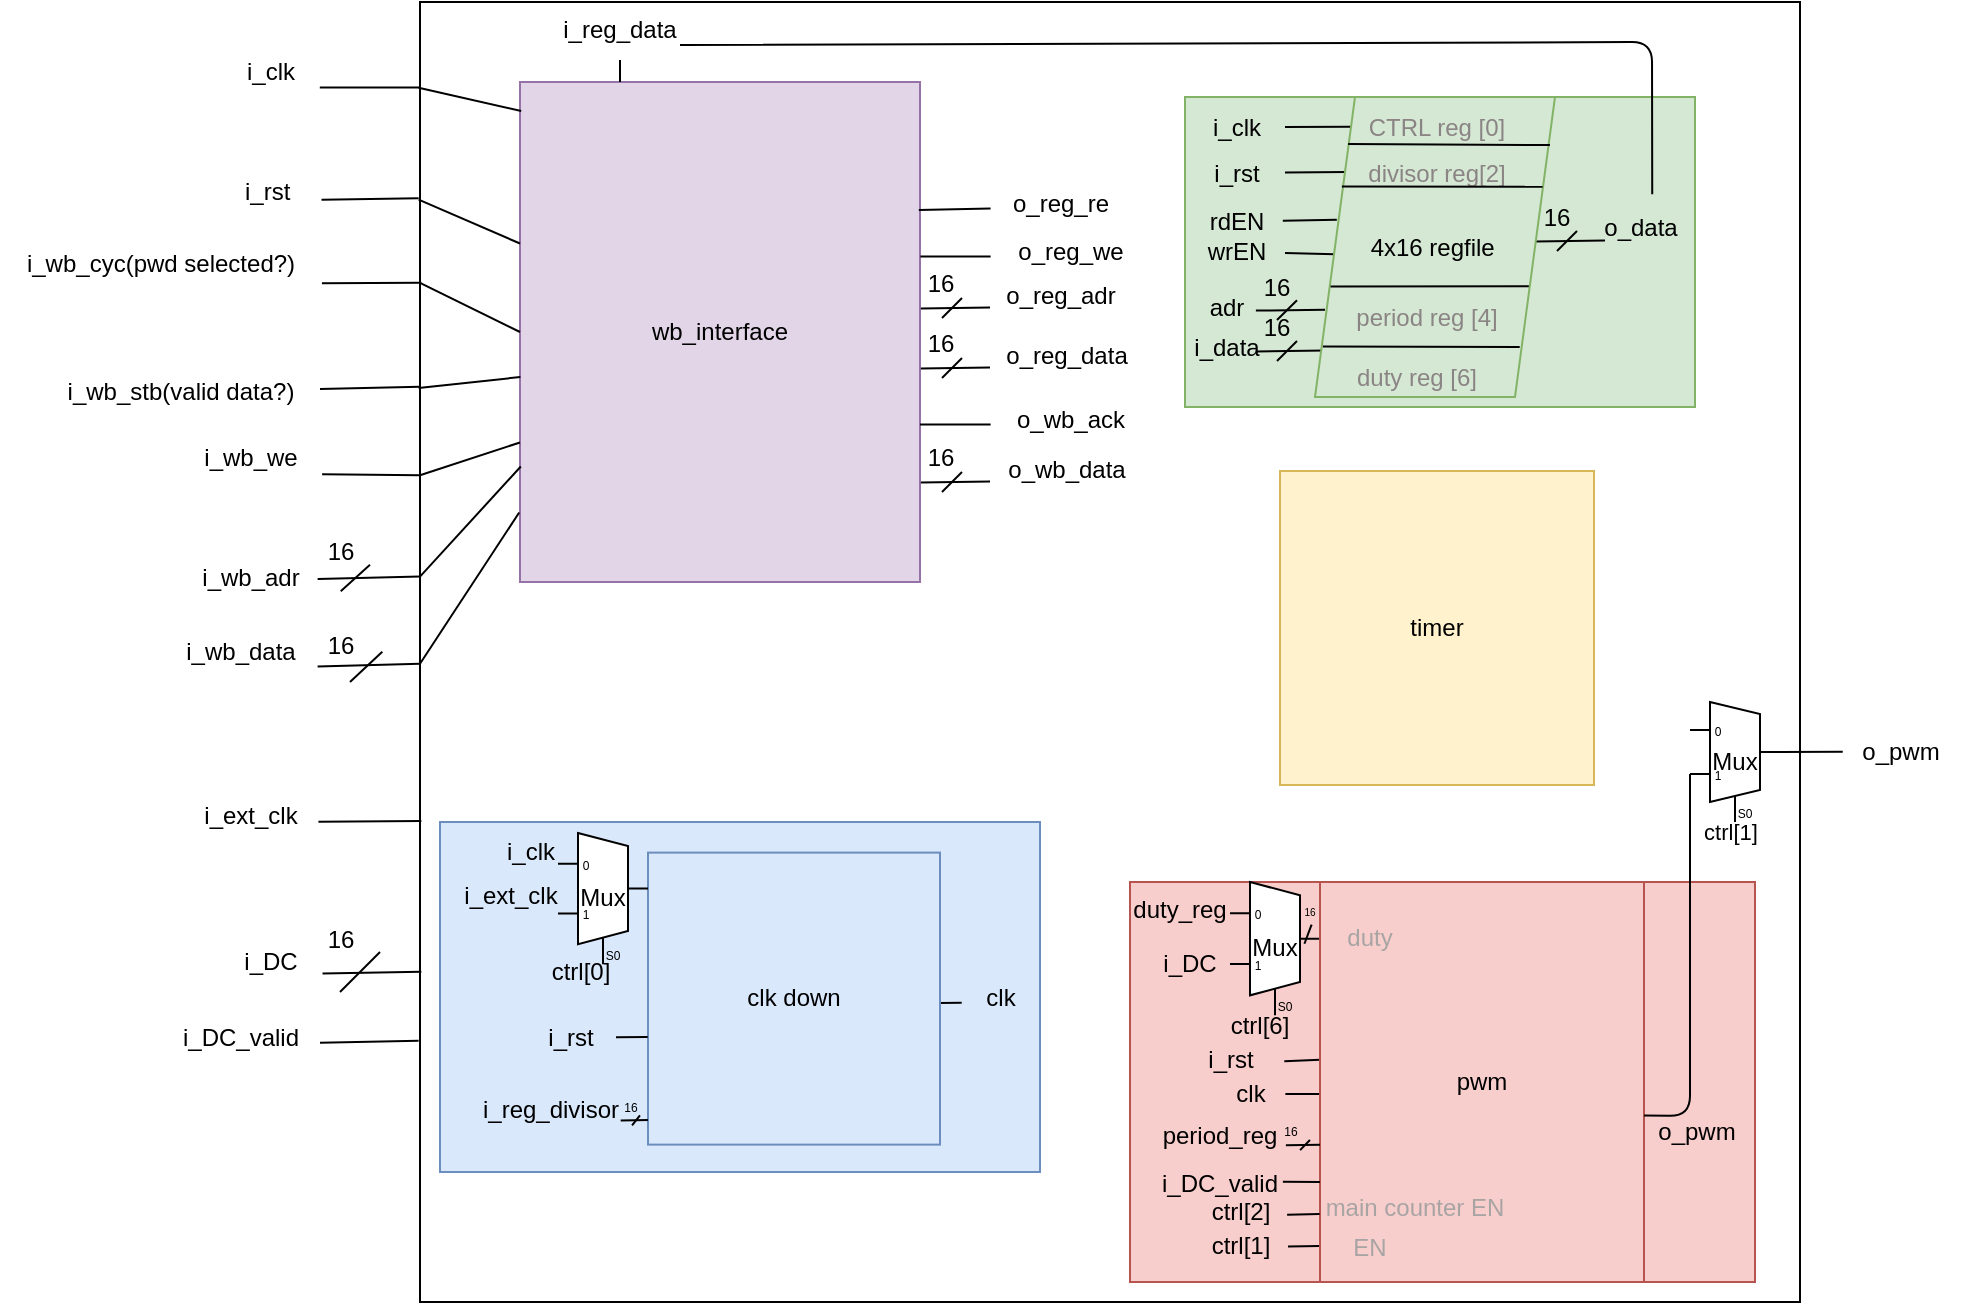 <mxfile>
    <diagram id="9kbksqGHN0hTs0AnhhPh" name="Page-1">
        <mxGraphModel dx="1785" dy="751" grid="1" gridSize="10" guides="1" tooltips="1" connect="1" arrows="1" fold="1" page="1" pageScale="1" pageWidth="850" pageHeight="1100" math="0" shadow="0">
            <root>
                <mxCell id="0"/>
                <mxCell id="1" parent="0"/>
                <mxCell id="2" value="" style="whiteSpace=wrap;html=1;" parent="1" vertex="1">
                    <mxGeometry x="60" y="20" width="690" height="650" as="geometry"/>
                </mxCell>
                <mxCell id="3" value="" style="endArrow=none;html=1;entryX=0.001;entryY=0.63;entryDx=0;entryDy=0;entryPerimeter=0;exitX=0.989;exitY=0.614;exitDx=0;exitDy=0;exitPerimeter=0;" parent="1" source="4" target="2" edge="1">
                    <mxGeometry width="50" height="50" relative="1" as="geometry">
                        <mxPoint y="432" as="sourcePoint"/>
                        <mxPoint x="60" y="420.1" as="targetPoint"/>
                        <Array as="points"/>
                    </mxGeometry>
                </mxCell>
                <mxCell id="4" value="i_ext_clk" style="text;html=1;align=center;verticalAlign=middle;resizable=0;points=[];autosize=1;strokeColor=none;fillColor=none;" parent="1" vertex="1">
                    <mxGeometry x="-60" y="411.5" width="70" height="30" as="geometry"/>
                </mxCell>
                <mxCell id="5" value="" style="endArrow=none;html=1;entryX=-0.001;entryY=0.151;entryDx=0;entryDy=0;entryPerimeter=0;exitX=1.015;exitY=0.63;exitDx=0;exitDy=0;exitPerimeter=0;" parent="1" source="6" target="2" edge="1">
                    <mxGeometry width="50" height="50" relative="1" as="geometry">
                        <mxPoint y="121" as="sourcePoint"/>
                        <mxPoint x="71.44" y="121.04" as="targetPoint"/>
                    </mxGeometry>
                </mxCell>
                <mxCell id="6" value="i_rst&amp;nbsp;" style="text;html=1;align=center;verticalAlign=middle;resizable=0;points=[];autosize=1;strokeColor=none;fillColor=none;" parent="1" vertex="1">
                    <mxGeometry x="-40" y="100" width="50" height="30" as="geometry"/>
                </mxCell>
                <mxCell id="7" value="" style="endArrow=none;html=1;entryX=0.001;entryY=0.216;entryDx=0;entryDy=0;entryPerimeter=0;exitX=1.006;exitY=0.821;exitDx=0;exitDy=0;exitPerimeter=0;" parent="1" source="8" target="2" edge="1">
                    <mxGeometry width="50" height="50" relative="1" as="geometry">
                        <mxPoint x="21" y="160" as="sourcePoint"/>
                        <mxPoint x="70" y="158" as="targetPoint"/>
                    </mxGeometry>
                </mxCell>
                <mxCell id="8" value="i_wb_cyc(pwd selected?)" style="text;html=1;align=center;verticalAlign=middle;resizable=0;points=[];autosize=1;strokeColor=none;fillColor=none;" parent="1" vertex="1">
                    <mxGeometry x="-150" y="136" width="160" height="30" as="geometry"/>
                </mxCell>
                <mxCell id="9" value="" style="endArrow=none;html=1;entryX=0;entryY=0.296;entryDx=0;entryDy=0;entryPerimeter=0;" parent="1" source="10" target="2" edge="1">
                    <mxGeometry width="50" height="50" relative="1" as="geometry">
                        <mxPoint y="198" as="sourcePoint"/>
                        <mxPoint x="70.48" y="197.36" as="targetPoint"/>
                    </mxGeometry>
                </mxCell>
                <mxCell id="10" value="i_wb_stb(valid data?)" style="text;html=1;align=center;verticalAlign=middle;resizable=0;points=[];autosize=1;strokeColor=none;fillColor=none;" parent="1" vertex="1">
                    <mxGeometry x="-130" y="200" width="140" height="30" as="geometry"/>
                </mxCell>
                <mxCell id="11" value="" style="endArrow=none;html=1;entryX=0;entryY=0.364;entryDx=0;entryDy=0;entryPerimeter=0;exitX=1.015;exitY=0.772;exitDx=0;exitDy=0;exitPerimeter=0;" parent="1" source="12" target="2" edge="1">
                    <mxGeometry width="50" height="50" relative="1" as="geometry">
                        <mxPoint y="238" as="sourcePoint"/>
                        <mxPoint x="70" y="237.68" as="targetPoint"/>
                    </mxGeometry>
                </mxCell>
                <mxCell id="12" value="i_wb_we" style="text;html=1;align=center;verticalAlign=middle;resizable=0;points=[];autosize=1;strokeColor=none;fillColor=none;" parent="1" vertex="1">
                    <mxGeometry x="-60" y="233" width="70" height="30" as="geometry"/>
                </mxCell>
                <mxCell id="13" value="" style="endArrow=none;html=1;entryX=0;entryY=0.442;entryDx=0;entryDy=0;entryPerimeter=0;exitX=0.983;exitY=0.517;exitDx=0;exitDy=0;exitPerimeter=0;" parent="1" source="14" target="2" edge="1">
                    <mxGeometry width="50" height="50" relative="1" as="geometry">
                        <mxPoint y="278" as="sourcePoint"/>
                        <mxPoint x="107" y="280" as="targetPoint"/>
                    </mxGeometry>
                </mxCell>
                <mxCell id="14" value="i_wb_adr" style="text;html=1;align=center;verticalAlign=middle;resizable=0;points=[];autosize=1;strokeColor=none;fillColor=none;" parent="1" vertex="1">
                    <mxGeometry x="-60" y="293" width="70" height="30" as="geometry"/>
                </mxCell>
                <mxCell id="15" value="" style="endArrow=none;html=1;entryX=0.991;entryY=0.894;entryDx=0;entryDy=0;entryPerimeter=0;" parent="1" edge="1">
                    <mxGeometry width="50" height="50" relative="1" as="geometry">
                        <mxPoint x="20.36" y="314.59" as="sourcePoint"/>
                        <mxPoint x="35.0" y="301.41" as="targetPoint"/>
                    </mxGeometry>
                </mxCell>
                <mxCell id="16" value="16" style="text;html=1;align=center;verticalAlign=middle;resizable=0;points=[];autosize=1;strokeColor=none;fillColor=none;" parent="1" vertex="1">
                    <mxGeometry y="280" width="40" height="30" as="geometry"/>
                </mxCell>
                <mxCell id="17" value="" style="endArrow=none;html=1;entryX=0;entryY=0.509;entryDx=0;entryDy=0;entryPerimeter=0;exitX=0.985;exitY=0.742;exitDx=0;exitDy=0;exitPerimeter=0;" parent="1" source="20" target="2" edge="1">
                    <mxGeometry width="50" height="50" relative="1" as="geometry">
                        <mxPoint y="315" as="sourcePoint"/>
                        <mxPoint x="70" y="315" as="targetPoint"/>
                    </mxGeometry>
                </mxCell>
                <mxCell id="18" value="" style="endArrow=none;html=1;entryX=1.029;entryY=0.611;entryDx=0;entryDy=0;entryPerimeter=0;" parent="1" target="19" edge="1">
                    <mxGeometry width="50" height="50" relative="1" as="geometry">
                        <mxPoint x="25" y="360" as="sourcePoint"/>
                        <mxPoint x="45" y="340" as="targetPoint"/>
                    </mxGeometry>
                </mxCell>
                <mxCell id="19" value="16" style="text;html=1;align=center;verticalAlign=middle;resizable=0;points=[];autosize=1;strokeColor=none;fillColor=none;" parent="1" vertex="1">
                    <mxGeometry y="326.5" width="40" height="30" as="geometry"/>
                </mxCell>
                <mxCell id="20" value="i_wb_data" style="text;html=1;align=center;verticalAlign=middle;resizable=0;points=[];autosize=1;strokeColor=none;fillColor=none;" parent="1" vertex="1">
                    <mxGeometry x="-70" y="330" width="80" height="30" as="geometry"/>
                </mxCell>
                <mxCell id="27" value="" style="endArrow=none;html=1;entryX=1;entryY=0.5;entryDx=0;entryDy=-5;entryPerimeter=0;exitX=0.023;exitY=0.495;exitDx=0;exitDy=0;exitPerimeter=0;" parent="1" source="28" target="68" edge="1">
                    <mxGeometry width="50" height="50" relative="1" as="geometry">
                        <mxPoint x="750" y="350" as="sourcePoint"/>
                        <mxPoint x="560" y="340" as="targetPoint"/>
                    </mxGeometry>
                </mxCell>
                <mxCell id="28" value="o_pwm" style="text;html=1;align=center;verticalAlign=middle;resizable=0;points=[];autosize=1;strokeColor=none;fillColor=none;" parent="1" vertex="1">
                    <mxGeometry x="770" y="380" width="60" height="30" as="geometry"/>
                </mxCell>
                <mxCell id="29" value="" style="endArrow=none;html=1;entryX=0.001;entryY=0.035;entryDx=0;entryDy=0;entryPerimeter=0;exitX=0.998;exitY=0.759;exitDx=0;exitDy=0;exitPerimeter=0;" parent="1" source="31" edge="1">
                    <mxGeometry width="50" height="50" relative="1" as="geometry">
                        <mxPoint x="-0.65" y="80" as="sourcePoint"/>
                        <mxPoint x="60.0" y="62.75" as="targetPoint"/>
                    </mxGeometry>
                </mxCell>
                <mxCell id="31" value="i_clk" style="text;html=1;align=center;verticalAlign=middle;resizable=0;points=[];autosize=1;strokeColor=none;fillColor=none;" parent="1" vertex="1">
                    <mxGeometry x="-40" y="40" width="50" height="30" as="geometry"/>
                </mxCell>
                <mxCell id="35" value="" style="endArrow=none;html=1;entryX=0.001;entryY=0.746;entryDx=0;entryDy=0;entryPerimeter=0;exitX=1.025;exitY=0.69;exitDx=0;exitDy=0;exitPerimeter=0;" parent="1" source="38" target="2" edge="1">
                    <mxGeometry width="50" height="50" relative="1" as="geometry">
                        <mxPoint y="442.72" as="sourcePoint"/>
                        <mxPoint x="70" y="442.72" as="targetPoint"/>
                    </mxGeometry>
                </mxCell>
                <mxCell id="36" value="" style="endArrow=none;html=1;" parent="1" edge="1">
                    <mxGeometry width="50" height="50" relative="1" as="geometry">
                        <mxPoint x="20" y="515" as="sourcePoint"/>
                        <mxPoint x="40" y="495" as="targetPoint"/>
                    </mxGeometry>
                </mxCell>
                <mxCell id="37" value="16" style="text;html=1;align=center;verticalAlign=middle;resizable=0;points=[];autosize=1;strokeColor=none;fillColor=none;" parent="1" vertex="1">
                    <mxGeometry y="474" width="40" height="30" as="geometry"/>
                </mxCell>
                <mxCell id="38" value="i_DC" style="text;html=1;align=center;verticalAlign=middle;resizable=0;points=[];autosize=1;strokeColor=none;fillColor=none;" parent="1" vertex="1">
                    <mxGeometry x="-40" y="485" width="50" height="30" as="geometry"/>
                </mxCell>
                <mxCell id="39" value="" style="endArrow=none;html=1;entryX=-0.001;entryY=0.799;entryDx=0;entryDy=0;entryPerimeter=0;exitX=1;exitY=0.58;exitDx=0;exitDy=0;exitPerimeter=0;" parent="1" source="40" target="2" edge="1">
                    <mxGeometry width="50" height="50" relative="1" as="geometry">
                        <mxPoint y="473" as="sourcePoint"/>
                        <mxPoint x="110" y="473" as="targetPoint"/>
                    </mxGeometry>
                </mxCell>
                <mxCell id="40" value="i_DC_valid" style="text;html=1;align=center;verticalAlign=middle;resizable=0;points=[];autosize=1;strokeColor=none;fillColor=none;" parent="1" vertex="1">
                    <mxGeometry x="-70" y="523" width="80" height="30" as="geometry"/>
                </mxCell>
                <mxCell id="76" value="timer" style="whiteSpace=wrap;html=1;aspect=fixed;fillColor=#fff2cc;strokeColor=#d6b656;" parent="1" vertex="1">
                    <mxGeometry x="490" y="254.5" width="157" height="157" as="geometry"/>
                </mxCell>
                <mxCell id="85" value="wb_interface" style="whiteSpace=wrap;html=1;fillColor=#e1d5e7;strokeColor=#9673a6;" parent="1" vertex="1">
                    <mxGeometry x="110" y="60" width="200" height="250" as="geometry"/>
                </mxCell>
                <mxCell id="86" value="" style="endArrow=none;html=1;entryX=-0.001;entryY=0.066;entryDx=0;entryDy=0;entryPerimeter=0;exitX=0.003;exitY=0.058;exitDx=0;exitDy=0;exitPerimeter=0;" parent="1" source="85" target="2" edge="1">
                    <mxGeometry width="50" height="50" relative="1" as="geometry">
                        <mxPoint x="120" y="170" as="sourcePoint"/>
                        <mxPoint x="170" y="120" as="targetPoint"/>
                    </mxGeometry>
                </mxCell>
                <mxCell id="90" value="" style="endArrow=none;html=1;entryX=-0.001;entryY=0.152;entryDx=0;entryDy=0;entryPerimeter=0;exitX=0;exitY=0.323;exitDx=0;exitDy=0;exitPerimeter=0;" parent="1" source="85" target="2" edge="1">
                    <mxGeometry width="50" height="50" relative="1" as="geometry">
                        <mxPoint x="130" y="200" as="sourcePoint"/>
                        <mxPoint x="180" y="150" as="targetPoint"/>
                    </mxGeometry>
                </mxCell>
                <mxCell id="91" value="" style="endArrow=none;html=1;exitX=0.004;exitY=0.577;exitDx=0;exitDy=0;exitPerimeter=0;entryX=0.997;entryY=0.256;entryDx=0;entryDy=0;entryPerimeter=0;" parent="1" source="92" target="85" edge="1">
                    <mxGeometry width="50" height="50" relative="1" as="geometry">
                        <mxPoint x="181" y="160" as="sourcePoint"/>
                        <mxPoint x="347" y="107" as="targetPoint"/>
                    </mxGeometry>
                </mxCell>
                <mxCell id="92" value="o_reg_re" style="text;html=1;align=center;verticalAlign=middle;resizable=0;points=[];autosize=1;strokeColor=none;fillColor=none;" parent="1" vertex="1">
                    <mxGeometry x="345" y="106" width="70" height="30" as="geometry"/>
                </mxCell>
                <mxCell id="99" value="" style="endArrow=none;html=1;exitX=0;exitY=0.216;exitDx=0;exitDy=0;exitPerimeter=0;entryX=0;entryY=0.5;entryDx=0;entryDy=0;" parent="1" source="2" target="85" edge="1">
                    <mxGeometry width="50" height="50" relative="1" as="geometry">
                        <mxPoint x="90" y="170" as="sourcePoint"/>
                        <mxPoint x="140" y="120" as="targetPoint"/>
                    </mxGeometry>
                </mxCell>
                <mxCell id="100" value="" style="endArrow=none;html=1;exitX=-0.001;exitY=0.297;exitDx=0;exitDy=0;exitPerimeter=0;entryX=0.001;entryY=0.59;entryDx=0;entryDy=0;entryPerimeter=0;" parent="1" source="2" target="85" edge="1">
                    <mxGeometry width="50" height="50" relative="1" as="geometry">
                        <mxPoint x="90" y="170" as="sourcePoint"/>
                        <mxPoint x="140" y="120" as="targetPoint"/>
                    </mxGeometry>
                </mxCell>
                <mxCell id="101" value="" style="endArrow=none;html=1;exitX=0;exitY=0.364;exitDx=0;exitDy=0;exitPerimeter=0;entryX=0;entryY=0.721;entryDx=0;entryDy=0;entryPerimeter=0;" parent="1" source="2" target="85" edge="1">
                    <mxGeometry width="50" height="50" relative="1" as="geometry">
                        <mxPoint x="120" y="260" as="sourcePoint"/>
                        <mxPoint x="170" y="210" as="targetPoint"/>
                    </mxGeometry>
                </mxCell>
                <mxCell id="102" value="" style="endArrow=none;html=1;exitX=0.004;exitY=0.577;exitDx=0;exitDy=0;exitPerimeter=0;entryX=1.001;entryY=0.349;entryDx=0;entryDy=0;entryPerimeter=0;" parent="1" source="103" target="85" edge="1">
                    <mxGeometry width="50" height="50" relative="1" as="geometry">
                        <mxPoint x="180" y="180" as="sourcePoint"/>
                        <mxPoint x="346" y="128" as="targetPoint"/>
                    </mxGeometry>
                </mxCell>
                <mxCell id="106" value="" style="endArrow=none;html=1;exitX=0;exitY=0.442;exitDx=0;exitDy=0;exitPerimeter=0;entryX=0.002;entryY=0.769;entryDx=0;entryDy=0;entryPerimeter=0;" parent="1" source="2" target="85" edge="1">
                    <mxGeometry width="50" height="50" relative="1" as="geometry">
                        <mxPoint x="140" y="250" as="sourcePoint"/>
                        <mxPoint x="190" y="200" as="targetPoint"/>
                    </mxGeometry>
                </mxCell>
                <mxCell id="108" value="o_reg_adr" style="text;html=1;align=center;verticalAlign=middle;resizable=0;points=[];autosize=1;strokeColor=none;fillColor=none;" parent="1" vertex="1">
                    <mxGeometry x="340" y="152" width="80" height="30" as="geometry"/>
                </mxCell>
                <mxCell id="118" value="" style="endArrow=none;html=1;exitX=0;exitY=0.509;exitDx=0;exitDy=0;exitPerimeter=0;entryX=-0.002;entryY=0.861;entryDx=0;entryDy=0;entryPerimeter=0;" parent="1" source="2" target="85" edge="1">
                    <mxGeometry width="50" height="50" relative="1" as="geometry">
                        <mxPoint x="180" y="340" as="sourcePoint"/>
                        <mxPoint x="230" y="290" as="targetPoint"/>
                    </mxGeometry>
                </mxCell>
                <mxCell id="120" value="" style="group" parent="1" vertex="1" connectable="0">
                    <mxGeometry x="300" y="146" width="45" height="32" as="geometry"/>
                </mxCell>
                <mxCell id="107" value="" style="endArrow=none;html=1;exitX=0.004;exitY=0.577;exitDx=0;exitDy=0;exitPerimeter=0;entryX=1.003;entryY=0.475;entryDx=0;entryDy=0;entryPerimeter=0;" parent="120" edge="1">
                    <mxGeometry width="50" height="50" relative="1" as="geometry">
                        <mxPoint x="45.0" y="26.78" as="sourcePoint"/>
                        <mxPoint x="10.44" y="27.22" as="targetPoint"/>
                    </mxGeometry>
                </mxCell>
                <mxCell id="112" value="16" style="text;html=1;align=center;verticalAlign=middle;resizable=0;points=[];autosize=1;strokeColor=none;fillColor=none;imageWidth=20;imageHeight=20;" parent="120" vertex="1">
                    <mxGeometry width="40" height="30" as="geometry"/>
                </mxCell>
                <mxCell id="119" value="" style="endArrow=none;html=1;" parent="120" edge="1">
                    <mxGeometry width="50" height="50" relative="1" as="geometry">
                        <mxPoint x="21" y="32" as="sourcePoint"/>
                        <mxPoint x="31" y="22" as="targetPoint"/>
                    </mxGeometry>
                </mxCell>
                <mxCell id="121" value="o_wb_data" style="text;html=1;align=center;verticalAlign=middle;resizable=0;points=[];autosize=1;strokeColor=none;fillColor=none;" parent="1" vertex="1">
                    <mxGeometry x="342.5" y="239" width="80" height="30" as="geometry"/>
                </mxCell>
                <mxCell id="122" value="" style="group" parent="1" vertex="1" connectable="0">
                    <mxGeometry x="300" y="233" width="45.0" height="32" as="geometry"/>
                </mxCell>
                <mxCell id="123" value="" style="endArrow=none;html=1;exitX=0.004;exitY=0.577;exitDx=0;exitDy=0;exitPerimeter=0;entryX=1.003;entryY=0.475;entryDx=0;entryDy=0;entryPerimeter=0;" parent="122" edge="1">
                    <mxGeometry width="50" height="50" relative="1" as="geometry">
                        <mxPoint x="45.0" y="26.78" as="sourcePoint"/>
                        <mxPoint x="10.44" y="27.22" as="targetPoint"/>
                    </mxGeometry>
                </mxCell>
                <mxCell id="124" value="16" style="text;html=1;align=center;verticalAlign=middle;resizable=0;points=[];autosize=1;strokeColor=none;fillColor=none;imageWidth=20;imageHeight=20;" parent="122" vertex="1">
                    <mxGeometry width="40" height="30" as="geometry"/>
                </mxCell>
                <mxCell id="125" value="" style="endArrow=none;html=1;" parent="122" edge="1">
                    <mxGeometry width="50" height="50" relative="1" as="geometry">
                        <mxPoint x="21" y="32" as="sourcePoint"/>
                        <mxPoint x="31" y="22" as="targetPoint"/>
                    </mxGeometry>
                </mxCell>
                <mxCell id="140" value="" style="endArrow=none;html=1;exitX=0.004;exitY=0.577;exitDx=0;exitDy=0;exitPerimeter=0;entryX=1;entryY=0.685;entryDx=0;entryDy=0;entryPerimeter=0;" parent="1" source="141" target="85" edge="1">
                    <mxGeometry width="50" height="50" relative="1" as="geometry">
                        <mxPoint x="140" y="265" as="sourcePoint"/>
                        <mxPoint x="310" y="221" as="targetPoint"/>
                    </mxGeometry>
                </mxCell>
                <mxCell id="141" value="o_wb_ack" style="text;html=1;align=center;verticalAlign=middle;resizable=0;points=[];autosize=1;strokeColor=none;fillColor=none;" parent="1" vertex="1">
                    <mxGeometry x="345" y="214" width="80" height="30" as="geometry"/>
                </mxCell>
                <mxCell id="103" value="o_reg_we" style="text;html=1;align=center;verticalAlign=middle;resizable=0;points=[];autosize=1;strokeColor=none;fillColor=none;" parent="1" vertex="1">
                    <mxGeometry x="345" y="130" width="80" height="30" as="geometry"/>
                </mxCell>
                <mxCell id="181" value="" style="group" parent="1" vertex="1" connectable="0">
                    <mxGeometry x="442.5" y="67.5" width="257.5" height="155" as="geometry"/>
                </mxCell>
                <mxCell id="178" value="" style="group" parent="181" vertex="1" connectable="0">
                    <mxGeometry width="257.5" height="155" as="geometry"/>
                </mxCell>
                <mxCell id="162" value="" style="group;fillColor=#d5e8d4;strokeColor=#82b366;container=0;" parent="178" vertex="1" connectable="0">
                    <mxGeometry width="255" height="155" as="geometry"/>
                </mxCell>
                <mxCell id="94" value="i_clk" style="text;html=1;align=center;verticalAlign=middle;resizable=0;points=[];autosize=1;strokeColor=none;fillColor=none;" parent="178" vertex="1">
                    <mxGeometry width="50" height="30" as="geometry"/>
                </mxCell>
                <mxCell id="98" value="i_rst" style="text;html=1;align=center;verticalAlign=middle;resizable=0;points=[];autosize=1;strokeColor=none;fillColor=none;" parent="178" vertex="1">
                    <mxGeometry y="23" width="50" height="30" as="geometry"/>
                </mxCell>
                <mxCell id="155" value="wrEN" style="text;html=1;align=center;verticalAlign=middle;resizable=0;points=[];autosize=1;strokeColor=none;fillColor=none;" parent="178" vertex="1">
                    <mxGeometry y="62.5" width="50" height="30" as="geometry"/>
                </mxCell>
                <mxCell id="156" value="" style="group" parent="178" vertex="1" connectable="0">
                    <mxGeometry x="25" y="100" width="45.0" height="40" as="geometry"/>
                </mxCell>
                <mxCell id="157" value="" style="endArrow=none;html=1;exitX=0.004;exitY=0.577;exitDx=0;exitDy=0;exitPerimeter=0;entryX=1.003;entryY=0.475;entryDx=0;entryDy=0;entryPerimeter=0;" parent="156" edge="1">
                    <mxGeometry width="50" height="50" relative="1" as="geometry">
                        <mxPoint x="45.0" y="26.78" as="sourcePoint"/>
                        <mxPoint x="10.44" y="27.22" as="targetPoint"/>
                    </mxGeometry>
                </mxCell>
                <mxCell id="158" value="16" style="text;html=1;align=center;verticalAlign=middle;resizable=0;points=[];autosize=1;strokeColor=none;fillColor=none;imageWidth=20;imageHeight=20;" parent="156" vertex="1">
                    <mxGeometry width="40" height="30" as="geometry"/>
                </mxCell>
                <mxCell id="159" value="" style="endArrow=none;html=1;" parent="156" edge="1">
                    <mxGeometry width="50" height="50" relative="1" as="geometry">
                        <mxPoint x="21" y="32" as="sourcePoint"/>
                        <mxPoint x="31" y="22" as="targetPoint"/>
                    </mxGeometry>
                </mxCell>
                <mxCell id="161" value="i_data" style="text;html=1;align=center;verticalAlign=middle;resizable=0;points=[];autosize=1;strokeColor=none;fillColor=none;" parent="156" vertex="1">
                    <mxGeometry x="-35" y="10" width="60" height="30" as="geometry"/>
                </mxCell>
                <mxCell id="177" value="" style="group" parent="178" vertex="1" connectable="0">
                    <mxGeometry x="165" y="45" width="92.5" height="35" as="geometry"/>
                </mxCell>
                <mxCell id="168" value="" style="group" parent="177" vertex="1" connectable="0">
                    <mxGeometry width="45.0" height="32" as="geometry"/>
                </mxCell>
                <mxCell id="169" value="" style="endArrow=none;html=1;exitX=0.004;exitY=0.577;exitDx=0;exitDy=0;exitPerimeter=0;entryX=1.003;entryY=0.475;entryDx=0;entryDy=0;entryPerimeter=0;" parent="168" edge="1">
                    <mxGeometry width="50" height="50" relative="1" as="geometry">
                        <mxPoint x="45.0" y="26.78" as="sourcePoint"/>
                        <mxPoint x="10.44" y="27.22" as="targetPoint"/>
                    </mxGeometry>
                </mxCell>
                <mxCell id="170" value="16" style="text;html=1;align=center;verticalAlign=middle;resizable=0;points=[];autosize=1;strokeColor=none;fillColor=none;imageWidth=20;imageHeight=20;" parent="168" vertex="1">
                    <mxGeometry width="40" height="30" as="geometry"/>
                </mxCell>
                <mxCell id="171" value="" style="endArrow=none;html=1;" parent="168" edge="1">
                    <mxGeometry width="50" height="50" relative="1" as="geometry">
                        <mxPoint x="21" y="32" as="sourcePoint"/>
                        <mxPoint x="31" y="22" as="targetPoint"/>
                    </mxGeometry>
                </mxCell>
                <mxCell id="172" value="o_data" style="text;html=1;align=center;verticalAlign=middle;resizable=0;points=[];autosize=1;strokeColor=none;fillColor=none;" parent="177" vertex="1">
                    <mxGeometry x="32.5" y="5" width="60" height="30" as="geometry"/>
                </mxCell>
                <mxCell id="93" value="" style="endArrow=none;html=1;entryX=0.033;entryY=0.497;entryDx=0;entryDy=0;entryPerimeter=0;" parent="178" source="94" target="53" edge="1">
                    <mxGeometry width="50" height="50" relative="1" as="geometry">
                        <mxPoint x="33.02" y="15" as="sourcePoint"/>
                        <mxPoint x="60" y="15" as="targetPoint"/>
                    </mxGeometry>
                </mxCell>
                <mxCell id="97" value="" style="endArrow=none;html=1;entryX=0.015;entryY=0.482;entryDx=0;entryDy=0;entryPerimeter=0;" parent="178" source="98" target="54" edge="1">
                    <mxGeometry width="50" height="50" relative="1" as="geometry">
                        <mxPoint x="33.02" y="38.5" as="sourcePoint"/>
                        <mxPoint x="60" y="38.5" as="targetPoint"/>
                    </mxGeometry>
                </mxCell>
                <mxCell id="154" value="" style="endArrow=none;html=1;entryX=0.083;entryY=0.524;entryDx=0;entryDy=0;entryPerimeter=0;" parent="178" source="155" target="48" edge="1">
                    <mxGeometry width="50" height="50" relative="1" as="geometry">
                        <mxPoint x="55" y="70" as="sourcePoint"/>
                        <mxPoint x="72" y="77.39" as="targetPoint"/>
                    </mxGeometry>
                </mxCell>
                <mxCell id="182" value="" style="group" parent="178" vertex="1" connectable="0">
                    <mxGeometry width="185" height="155" as="geometry"/>
                </mxCell>
                <mxCell id="180" value="" style="group" parent="182" vertex="1" connectable="0">
                    <mxGeometry width="185" height="155" as="geometry"/>
                </mxCell>
                <mxCell id="134" value="" style="group" parent="180" vertex="1" connectable="0">
                    <mxGeometry x="65" width="120" height="155" as="geometry"/>
                </mxCell>
                <mxCell id="48" value="4x16 regfile&amp;nbsp;" style="shape=parallelogram;perimeter=parallelogramPerimeter;whiteSpace=wrap;html=1;fixedSize=1;fillColor=#d5e8d4;strokeColor=#82b366;" parent="134" vertex="1">
                    <mxGeometry width="120" height="150" as="geometry"/>
                </mxCell>
                <mxCell id="53" value="CTRL reg [0]" style="text;html=1;align=center;verticalAlign=middle;resizable=0;points=[];autosize=1;strokeColor=none;fillColor=none;fontStyle=0;fontColor=light-dark(#8b8484, #ededed);" parent="134" vertex="1">
                    <mxGeometry x="15" width="90" height="30" as="geometry"/>
                </mxCell>
                <mxCell id="54" value="divisor reg[2]" style="text;html=1;align=center;verticalAlign=middle;resizable=0;points=[];autosize=1;strokeColor=none;fillColor=none;fontStyle=0;fontColor=light-dark(#8b8484, #ededed);" parent="134" vertex="1">
                    <mxGeometry x="15" y="23" width="90" height="30" as="geometry"/>
                </mxCell>
                <mxCell id="55" value="period reg [4]" style="text;html=1;align=center;verticalAlign=middle;resizable=0;points=[];autosize=1;strokeColor=none;fillColor=none;fontStyle=0;fontColor=light-dark(#8b8484, #ededed);" parent="134" vertex="1">
                    <mxGeometry x="10" y="95" width="90" height="30" as="geometry"/>
                </mxCell>
                <mxCell id="56" value="duty reg [6]" style="text;html=1;align=center;verticalAlign=middle;resizable=0;points=[];autosize=1;strokeColor=none;fillColor=none;fontStyle=0;fontColor=light-dark(#8b8484, #ededed);" parent="134" vertex="1">
                    <mxGeometry x="10" y="125" width="80" height="30" as="geometry"/>
                </mxCell>
                <mxCell id="49" value="" style="endArrow=none;html=1;entryX=0.979;entryY=0.16;entryDx=0;entryDy=0;entryPerimeter=0;exitX=0.138;exitY=0.157;exitDx=0;exitDy=0;exitPerimeter=0;" parent="134" source="48" target="48" edge="1">
                    <mxGeometry width="50" height="50" relative="1" as="geometry">
                        <mxPoint x="80" y="-151.5" as="sourcePoint"/>
                        <mxPoint x="130" y="-201.5" as="targetPoint"/>
                    </mxGeometry>
                </mxCell>
                <mxCell id="50" value="" style="endArrow=none;html=1;entryX=0.948;entryY=0.299;entryDx=0;entryDy=0;entryPerimeter=0;exitX=0.112;exitY=0.298;exitDx=0;exitDy=0;exitPerimeter=0;" parent="134" source="48" target="48" edge="1">
                    <mxGeometry width="50" height="50" relative="1" as="geometry">
                        <mxPoint x="70" y="-161.5" as="sourcePoint"/>
                        <mxPoint x="160" y="-161.5" as="targetPoint"/>
                    </mxGeometry>
                </mxCell>
                <mxCell id="51" value="" style="endArrow=none;html=1;entryX=0.891;entryY=0.631;entryDx=0;entryDy=0;entryPerimeter=0;exitX=0.065;exitY=0.632;exitDx=0;exitDy=0;exitPerimeter=0;" parent="134" source="48" target="48" edge="1">
                    <mxGeometry width="50" height="50" relative="1" as="geometry">
                        <mxPoint x="60" y="-111.5" as="sourcePoint"/>
                        <mxPoint x="150" y="-111.5" as="targetPoint"/>
                    </mxGeometry>
                </mxCell>
                <mxCell id="52" value="" style="endArrow=none;html=1;entryX=0.853;entryY=0.833;entryDx=0;entryDy=0;entryPerimeter=0;exitX=0.033;exitY=0.832;exitDx=0;exitDy=0;exitPerimeter=0;" parent="134" source="48" target="48" edge="1">
                    <mxGeometry width="50" height="50" relative="1" as="geometry">
                        <mxPoint x="60" y="-81.5" as="sourcePoint"/>
                        <mxPoint x="150" y="-81.5" as="targetPoint"/>
                    </mxGeometry>
                </mxCell>
                <mxCell id="153" value="rdEN" style="text;html=1;align=center;verticalAlign=middle;resizable=0;points=[];autosize=1;strokeColor=none;fillColor=none;" parent="180" vertex="1">
                    <mxGeometry y="47.5" width="50" height="30" as="geometry"/>
                </mxCell>
                <mxCell id="104" value="" style="endArrow=none;html=1;entryX=0.091;entryY=0.409;entryDx=0;entryDy=0;entryPerimeter=0;exitX=0.978;exitY=0.48;exitDx=0;exitDy=0;exitPerimeter=0;" parent="180" source="153" target="48" edge="1">
                    <mxGeometry width="50" height="50" relative="1" as="geometry">
                        <mxPoint x="45" y="220" as="sourcePoint"/>
                        <mxPoint x="87.0" y="213" as="targetPoint"/>
                    </mxGeometry>
                </mxCell>
                <mxCell id="160" value="adr" style="text;html=1;align=center;verticalAlign=middle;resizable=0;points=[];autosize=1;strokeColor=none;fillColor=none;" parent="182" vertex="1">
                    <mxGeometry y="90" width="40" height="30" as="geometry"/>
                </mxCell>
                <mxCell id="130" value="" style="group" parent="181" vertex="1" connectable="0">
                    <mxGeometry x="25" y="80" width="45" height="31.5" as="geometry"/>
                </mxCell>
                <mxCell id="131" value="" style="endArrow=none;html=1;exitX=0.004;exitY=0.577;exitDx=0;exitDy=0;exitPerimeter=0;entryX=1.003;entryY=0.475;entryDx=0;entryDy=0;entryPerimeter=0;" parent="130" edge="1">
                    <mxGeometry width="50" height="50" relative="1" as="geometry">
                        <mxPoint x="45" y="26.362" as="sourcePoint"/>
                        <mxPoint x="10.44" y="26.795" as="targetPoint"/>
                    </mxGeometry>
                </mxCell>
                <mxCell id="132" value="16" style="text;html=1;align=center;verticalAlign=middle;resizable=0;points=[];autosize=1;strokeColor=none;fillColor=none;imageWidth=20;imageHeight=20;" parent="130" vertex="1">
                    <mxGeometry width="40" height="30" as="geometry"/>
                </mxCell>
                <mxCell id="133" value="" style="endArrow=none;html=1;" parent="130" edge="1">
                    <mxGeometry width="50" height="50" relative="1" as="geometry">
                        <mxPoint x="21.0" y="31.5" as="sourcePoint"/>
                        <mxPoint x="31.0" y="21.656" as="targetPoint"/>
                    </mxGeometry>
                </mxCell>
                <mxCell id="184" value="i_reg_data" style="text;html=1;align=center;verticalAlign=middle;whiteSpace=wrap;rounded=0;" parent="1" vertex="1">
                    <mxGeometry x="130" y="19" width="60" height="30" as="geometry"/>
                </mxCell>
                <mxCell id="187" value="" style="endArrow=none;html=1;exitX=1;exitY=0.75;exitDx=0;exitDy=0;entryX=0.602;entryY=-0.047;entryDx=0;entryDy=0;entryPerimeter=0;" parent="1" source="184" target="172" edge="1">
                    <mxGeometry width="50" height="50" relative="1" as="geometry">
                        <mxPoint x="280.02" y="40" as="sourcePoint"/>
                        <mxPoint x="589.984" y="-156" as="targetPoint"/>
                        <Array as="points">
                            <mxPoint x="676" y="40"/>
                        </Array>
                    </mxGeometry>
                </mxCell>
                <mxCell id="188" value="" style="endArrow=none;html=1;entryX=0.5;entryY=1;entryDx=0;entryDy=0;exitX=0.25;exitY=0;exitDx=0;exitDy=0;" parent="1" source="85" target="184" edge="1">
                    <mxGeometry width="50" height="50" relative="1" as="geometry">
                        <mxPoint x="160" y="100" as="sourcePoint"/>
                        <mxPoint x="210" y="50" as="targetPoint"/>
                    </mxGeometry>
                </mxCell>
                <mxCell id="189" value="o_reg_data" style="text;html=1;align=center;verticalAlign=middle;resizable=0;points=[];autosize=1;strokeColor=none;fillColor=none;" parent="1" vertex="1">
                    <mxGeometry x="342.5" y="182" width="80" height="30" as="geometry"/>
                </mxCell>
                <mxCell id="190" value="" style="group" parent="1" vertex="1" connectable="0">
                    <mxGeometry x="300" y="176" width="45.0" height="32" as="geometry"/>
                </mxCell>
                <mxCell id="191" value="" style="endArrow=none;html=1;exitX=0.004;exitY=0.577;exitDx=0;exitDy=0;exitPerimeter=0;entryX=1.003;entryY=0.475;entryDx=0;entryDy=0;entryPerimeter=0;" parent="190" edge="1">
                    <mxGeometry width="50" height="50" relative="1" as="geometry">
                        <mxPoint x="45.0" y="26.78" as="sourcePoint"/>
                        <mxPoint x="10.44" y="27.22" as="targetPoint"/>
                    </mxGeometry>
                </mxCell>
                <mxCell id="192" value="16" style="text;html=1;align=center;verticalAlign=middle;resizable=0;points=[];autosize=1;strokeColor=none;fillColor=none;imageWidth=20;imageHeight=20;" parent="190" vertex="1">
                    <mxGeometry width="40" height="30" as="geometry"/>
                </mxCell>
                <mxCell id="193" value="" style="endArrow=none;html=1;" parent="190" edge="1">
                    <mxGeometry width="50" height="50" relative="1" as="geometry">
                        <mxPoint x="21" y="32" as="sourcePoint"/>
                        <mxPoint x="31" y="22" as="targetPoint"/>
                    </mxGeometry>
                </mxCell>
                <mxCell id="217" value="" style="group;fillColor=#dae8fc;strokeColor=#6c8ebf;" parent="1" vertex="1" connectable="0">
                    <mxGeometry x="70" y="430" width="300" height="175" as="geometry"/>
                </mxCell>
                <mxCell id="211" value="clk" style="text;html=1;align=center;verticalAlign=middle;resizable=0;points=[];autosize=1;strokeColor=none;fillColor=none;" parent="217" vertex="1">
                    <mxGeometry x="260" y="73.31" width="40" height="30" as="geometry"/>
                </mxCell>
                <mxCell id="212" value="" style="endArrow=none;html=1;entryX=0.998;entryY=0.515;entryDx=0;entryDy=0;entryPerimeter=0;exitX=0.021;exitY=0.569;exitDx=0;exitDy=0;exitPerimeter=0;" parent="217" source="211" target="143" edge="1">
                    <mxGeometry width="50" height="50" relative="1" as="geometry">
                        <mxPoint x="260" y="90" as="sourcePoint"/>
                        <mxPoint x="330" y="60.156" as="targetPoint"/>
                    </mxGeometry>
                </mxCell>
                <mxCell id="216" value="" style="group" parent="217" vertex="1" connectable="0">
                    <mxGeometry width="250" height="175" as="geometry"/>
                </mxCell>
                <mxCell id="143" value="clk down" style="whiteSpace=wrap;html=1;aspect=fixed;fillColor=#dae8fc;strokeColor=#6c8ebf;" parent="216" vertex="1">
                    <mxGeometry x="104" y="15.312" width="146" height="146" as="geometry"/>
                </mxCell>
                <mxCell id="194" value="Mux" style="shadow=0;dashed=0;align=center;html=1;strokeWidth=1;shape=mxgraph.electrical.abstract.mux2;whiteSpace=wrap;" parent="216" vertex="1">
                    <mxGeometry x="59" y="5.469" width="45" height="65.625" as="geometry"/>
                </mxCell>
                <mxCell id="195" value="i_clk" style="text;html=1;align=center;verticalAlign=middle;resizable=0;points=[];autosize=1;strokeColor=none;fillColor=none;" parent="216" vertex="1">
                    <mxGeometry x="20" width="50" height="30" as="geometry"/>
                </mxCell>
                <mxCell id="196" value="i_ext_clk" style="text;html=1;align=center;verticalAlign=middle;resizable=0;points=[];autosize=1;strokeColor=none;fillColor=none;" parent="216" vertex="1">
                    <mxGeometry y="21.875" width="70" height="30" as="geometry"/>
                </mxCell>
                <mxCell id="197" value="ctrl[0]" style="text;html=1;align=center;verticalAlign=middle;resizable=0;points=[];autosize=1;strokeColor=none;fillColor=none;" parent="216" vertex="1">
                    <mxGeometry x="45" y="60.156" width="50" height="30" as="geometry"/>
                </mxCell>
                <mxCell id="198" value="" style="endArrow=none;html=1;entryX=-0.001;entryY=0.631;entryDx=0;entryDy=0;exitX=0.96;exitY=0.49;exitDx=0;exitDy=0;exitPerimeter=0;entryPerimeter=0;" parent="216" source="199" target="143" edge="1">
                    <mxGeometry width="50" height="50" relative="1" as="geometry">
                        <mxPoint x="45" y="150.938" as="sourcePoint"/>
                        <mxPoint x="104" y="106.094" as="targetPoint"/>
                    </mxGeometry>
                </mxCell>
                <mxCell id="199" value="i_rst" style="text;html=1;align=center;verticalAlign=middle;resizable=0;points=[];autosize=1;strokeColor=none;fillColor=none;" parent="216" vertex="1">
                    <mxGeometry x="40" y="92.969" width="50" height="30" as="geometry"/>
                </mxCell>
                <mxCell id="210" value="" style="group" parent="216" vertex="1" connectable="0">
                    <mxGeometry x="10" y="125.781" width="94" height="36.094" as="geometry"/>
                </mxCell>
                <mxCell id="208" value="" style="group" parent="210" vertex="1" connectable="0">
                    <mxGeometry x="70" width="24" height="32.812" as="geometry"/>
                </mxCell>
                <mxCell id="202" value="&lt;font style=&quot;font-size: 6px; color: rgb(0, 0, 0);&quot;&gt;16&lt;/font&gt;" style="text;html=1;align=center;verticalAlign=middle;resizable=0;points=[];autosize=1;strokeColor=none;fillColor=none;imageWidth=20;imageHeight=20;" parent="208" vertex="1">
                    <mxGeometry width="30" height="30" as="geometry"/>
                </mxCell>
                <mxCell id="201" value="" style="endArrow=none;html=1;exitX=0.004;exitY=0.577;exitDx=0;exitDy=0;exitPerimeter=0;entryX=1.003;entryY=0.475;entryDx=0;entryDy=0;entryPerimeter=0;" parent="208" edge="1">
                    <mxGeometry width="50" height="50" relative="1" as="geometry">
                        <mxPoint x="24" y="23.269" as="sourcePoint"/>
                        <mxPoint x="10.347" y="23.489" as="targetPoint"/>
                    </mxGeometry>
                </mxCell>
                <mxCell id="203" value="" style="endArrow=none;html=1;" parent="208" edge="1">
                    <mxGeometry width="50" height="50" relative="1" as="geometry">
                        <mxPoint x="16.031" y="25.885" as="sourcePoint"/>
                        <mxPoint x="19.981" y="20.872" as="targetPoint"/>
                    </mxGeometry>
                </mxCell>
                <mxCell id="209" value="i_reg_divisor" style="text;html=1;align=center;verticalAlign=middle;resizable=0;points=[];autosize=1;strokeColor=none;fillColor=none;" parent="210" vertex="1">
                    <mxGeometry y="3.281" width="90" height="30" as="geometry"/>
                </mxCell>
                <mxCell id="259" value="" style="group;fillColor=#f8cecc;strokeColor=#b85450;" parent="1" vertex="1" connectable="0">
                    <mxGeometry x="415" y="460" width="312.5" height="200" as="geometry"/>
                </mxCell>
                <mxCell id="228" value="i_rst" style="text;html=1;align=center;verticalAlign=middle;resizable=0;points=[];autosize=1;strokeColor=none;fillColor=none;" parent="259" vertex="1">
                    <mxGeometry x="25" y="74.444" width="50" height="30" as="geometry"/>
                </mxCell>
                <mxCell id="229" value="" style="endArrow=none;html=1;entryX=1;entryY=1;entryDx=0;entryDy=0;exitX=1.043;exitY=0.504;exitDx=0;exitDy=0;exitPerimeter=0;" parent="259" source="228" target="220" edge="1">
                    <mxGeometry width="50" height="50" relative="1" as="geometry">
                        <mxPoint x="35" y="34.444" as="sourcePoint"/>
                        <mxPoint x="95" y="87.778" as="targetPoint"/>
                    </mxGeometry>
                </mxCell>
                <mxCell id="263" value="" style="group" parent="259" vertex="1" connectable="0">
                    <mxGeometry width="312.5" height="200" as="geometry"/>
                </mxCell>
                <mxCell id="258" value="" style="group" parent="263" vertex="1" connectable="0">
                    <mxGeometry width="312.5" height="200" as="geometry"/>
                </mxCell>
                <mxCell id="223" value="i_DC" style="text;html=1;align=center;verticalAlign=middle;whiteSpace=wrap;rounded=0;" parent="258" vertex="1">
                    <mxGeometry y="24.444" width="60" height="33.333" as="geometry"/>
                </mxCell>
                <mxCell id="224" value="duty_reg" style="text;html=1;align=center;verticalAlign=middle;whiteSpace=wrap;rounded=0;" parent="258" vertex="1">
                    <mxGeometry width="50" height="27.778" as="geometry"/>
                </mxCell>
                <mxCell id="257" value="" style="group" parent="258" vertex="1" connectable="0">
                    <mxGeometry x="15" width="297.5" height="200" as="geometry"/>
                </mxCell>
                <mxCell id="221" value="" style="endArrow=none;html=1;entryX=-0.002;entryY=0.91;entryDx=0;entryDy=0;entryPerimeter=0;" parent="257" target="62" edge="1">
                    <mxGeometry width="50" height="50" relative="1" as="geometry">
                        <mxPoint x="64" y="182.222" as="sourcePoint"/>
                        <mxPoint x="20" y="18.889" as="targetPoint"/>
                    </mxGeometry>
                </mxCell>
                <mxCell id="256" value="" style="group" parent="257" vertex="1" connectable="0">
                    <mxGeometry width="297.5" height="200" as="geometry"/>
                </mxCell>
                <mxCell id="71" value="ctrl[1]" style="text;html=1;align=center;verticalAlign=middle;resizable=0;points=[];autosize=1;strokeColor=none;fillColor=none;" parent="256" vertex="1">
                    <mxGeometry x="15" y="166.667" width="50" height="30" as="geometry"/>
                </mxCell>
                <mxCell id="218" value="Mux" style="shadow=0;dashed=0;align=center;html=1;strokeWidth=1;shape=mxgraph.electrical.abstract.mux2;whiteSpace=wrap;" parent="256" vertex="1">
                    <mxGeometry x="35" width="45" height="66.667" as="geometry"/>
                </mxCell>
                <mxCell id="66" value="duty" style="text;html=1;align=center;verticalAlign=middle;resizable=0;points=[];autosize=1;strokeColor=none;fillColor=none;fontColor=#999999;" parent="256" vertex="1">
                    <mxGeometry x="75" y="7.778" width="50" height="30" as="geometry"/>
                </mxCell>
                <mxCell id="69" value="EN" style="text;html=1;align=center;verticalAlign=middle;resizable=0;points=[];autosize=1;strokeColor=none;fillColor=none;fontColor=#999999;" parent="256" vertex="1">
                    <mxGeometry x="80" y="163.333" width="40" height="30" as="geometry"/>
                </mxCell>
                <mxCell id="230" value="main counter EN" style="text;html=1;align=center;verticalAlign=middle;resizable=0;points=[];autosize=1;strokeColor=none;fillColor=none;fontColor=#999999;" parent="256" vertex="1">
                    <mxGeometry x="75" y="141.111" width="110" height="30" as="geometry"/>
                </mxCell>
                <mxCell id="74" value="clk" style="text;html=1;align=center;verticalAlign=middle;resizable=0;points=[];autosize=1;strokeColor=none;fillColor=none;imageHeight=20;" parent="256" vertex="1">
                    <mxGeometry x="25" y="91.111" width="40" height="30" as="geometry"/>
                </mxCell>
                <mxCell id="250" value="" style="endArrow=none;html=1;exitX=0.942;exitY=0.495;exitDx=0;exitDy=0;exitPerimeter=0;" parent="256" source="74" edge="1">
                    <mxGeometry width="50" height="50" relative="1" as="geometry">
                        <mxPoint x="20" y="141.111" as="sourcePoint"/>
                        <mxPoint x="79.5" y="106" as="targetPoint"/>
                    </mxGeometry>
                </mxCell>
                <mxCell id="225" value="" style="endArrow=none;html=1;fontSize=4;entryX=0.016;entryY=0.451;entryDx=0;entryDy=0;entryPerimeter=0;exitX=0.827;exitY=0.463;exitDx=0;exitDy=0;exitPerimeter=0;" parent="256" source="218" target="66" edge="1">
                    <mxGeometry width="50" height="50" relative="1" as="geometry">
                        <mxPoint x="70" y="30.556" as="sourcePoint"/>
                        <mxPoint x="80" y="27.222" as="targetPoint"/>
                    </mxGeometry>
                </mxCell>
                <mxCell id="262" value="" style="group" parent="256" vertex="1" connectable="0">
                    <mxGeometry width="242" height="200" as="geometry"/>
                </mxCell>
                <mxCell id="261" value="" style="group" parent="262" vertex="1" connectable="0">
                    <mxGeometry width="242" height="200" as="geometry"/>
                </mxCell>
                <mxCell id="260" value="" style="group" parent="261" vertex="1" connectable="0">
                    <mxGeometry width="242" height="200" as="geometry"/>
                </mxCell>
                <mxCell id="62" value="pwm" style="whiteSpace=wrap;html=1;fillColor=#f8cecc;strokeColor=#b85450;" parent="260" vertex="1">
                    <mxGeometry x="80" width="162" height="200" as="geometry"/>
                </mxCell>
                <mxCell id="246" value="" style="group" parent="260" vertex="1" connectable="0">
                    <mxGeometry y="107.778" width="80" height="33.333" as="geometry"/>
                </mxCell>
                <mxCell id="237" value="" style="group" parent="246" vertex="1" connectable="0">
                    <mxGeometry x="50" width="30" height="33.333" as="geometry"/>
                </mxCell>
                <mxCell id="238" value="&lt;font style=&quot;font-size: 6px; color: rgb(0, 0, 0);&quot;&gt;16&lt;/font&gt;" style="text;html=1;align=center;verticalAlign=middle;resizable=0;points=[];autosize=1;strokeColor=none;fillColor=none;imageWidth=20;imageHeight=20;" parent="237" vertex="1">
                    <mxGeometry width="30" height="30" as="geometry"/>
                </mxCell>
                <mxCell id="239" value="" style="endArrow=none;html=1;exitX=0.004;exitY=0.577;exitDx=0;exitDy=0;exitPerimeter=0;entryX=1.003;entryY=0.475;entryDx=0;entryDy=0;entryPerimeter=0;" parent="237" edge="1">
                    <mxGeometry width="50" height="50" relative="1" as="geometry">
                        <mxPoint x="30" y="23.638" as="sourcePoint"/>
                        <mxPoint x="12.933" y="23.862" as="targetPoint"/>
                    </mxGeometry>
                </mxCell>
                <mxCell id="240" value="" style="endArrow=none;html=1;" parent="237" edge="1">
                    <mxGeometry width="50" height="50" relative="1" as="geometry">
                        <mxPoint x="20.038" y="26.296" as="sourcePoint"/>
                        <mxPoint x="24.976" y="21.204" as="targetPoint"/>
                    </mxGeometry>
                </mxCell>
                <mxCell id="245" value="period_reg" style="text;html=1;align=center;verticalAlign=middle;whiteSpace=wrap;rounded=0;" parent="246" vertex="1">
                    <mxGeometry y="5.556" width="60" height="27.778" as="geometry"/>
                </mxCell>
                <mxCell id="264" value="duty" style="text;html=1;align=center;verticalAlign=middle;whiteSpace=wrap;rounded=0;fontColor=light-dark(#a8a4a4, #ededed);" parent="260" vertex="1">
                    <mxGeometry x="75" y="11.111" width="60" height="33.333" as="geometry"/>
                </mxCell>
                <mxCell id="265" value="main counter EN" style="text;html=1;align=center;verticalAlign=middle;whiteSpace=wrap;rounded=0;fontColor=light-dark(#a8a4a4, #ededed);" parent="260" vertex="1">
                    <mxGeometry x="80" y="146.671" width="95" height="33.333" as="geometry"/>
                </mxCell>
                <mxCell id="266" value="EN" style="text;html=1;align=center;verticalAlign=middle;whiteSpace=wrap;rounded=0;fontColor=light-dark(#a8a4a4, #ededed);" parent="260" vertex="1">
                    <mxGeometry x="75" y="166.667" width="60" height="33.333" as="geometry"/>
                </mxCell>
                <mxCell id="226" value="16" style="text;html=1;align=center;verticalAlign=middle;whiteSpace=wrap;rounded=0;fontSize=5;" parent="262" vertex="1">
                    <mxGeometry x="70" y="11.111" width="10" height="5.556" as="geometry"/>
                </mxCell>
                <mxCell id="231" value="ctrl[2]" style="text;html=1;align=center;verticalAlign=middle;resizable=0;points=[];autosize=1;strokeColor=none;fillColor=none;" parent="256" vertex="1">
                    <mxGeometry x="15" y="150.001" width="50" height="30" as="geometry"/>
                </mxCell>
                <mxCell id="232" value="" style="endArrow=none;html=1;entryX=-0.002;entryY=0.58;entryDx=0;entryDy=0;exitX=0.971;exitY=0.545;exitDx=0;exitDy=0;exitPerimeter=0;entryPerimeter=0;" parent="256" edge="1" target="265" source="231">
                    <mxGeometry width="50" height="50" relative="1" as="geometry">
                        <mxPoint x="64" y="156.667" as="sourcePoint"/>
                        <mxPoint x="80" y="156.667" as="targetPoint"/>
                    </mxGeometry>
                </mxCell>
                <mxCell id="303" value="i_DC_valid" style="text;html=1;align=center;verticalAlign=middle;whiteSpace=wrap;rounded=0;" vertex="1" parent="256">
                    <mxGeometry y="138.33" width="60" height="25" as="geometry"/>
                </mxCell>
                <mxCell id="302" value="" style="endArrow=none;html=1;entryX=1.024;entryY=0.461;entryDx=0;entryDy=0;entryPerimeter=0;exitX=0;exitY=0.75;exitDx=0;exitDy=0;" edge="1" parent="256" source="62" target="303">
                    <mxGeometry width="50" height="50" relative="1" as="geometry">
                        <mxPoint x="47.5" y="110" as="sourcePoint"/>
                        <mxPoint x="97.5" y="60" as="targetPoint"/>
                    </mxGeometry>
                </mxCell>
                <mxCell id="220" value="ctrl[6]" style="text;html=1;align=center;verticalAlign=middle;whiteSpace=wrap;rounded=0;" parent="263" vertex="1">
                    <mxGeometry x="35" y="55.556" width="60" height="33.333" as="geometry"/>
                </mxCell>
                <mxCell id="247" value="o_pwm" style="text;html=1;align=center;verticalAlign=middle;resizable=0;points=[];autosize=1;strokeColor=none;fillColor=none;" parent="259" vertex="1">
                    <mxGeometry x="252.5" y="109.997" width="60" height="30" as="geometry"/>
                </mxCell>
                <mxCell id="72" value="" style="endArrow=none;html=1;entryX=0;entryY=0.55;entryDx=0;entryDy=3;entryPerimeter=0;exitX=1;exitY=0.584;exitDx=0;exitDy=0;exitPerimeter=0;" parent="1" source="62" target="68" edge="1">
                    <mxGeometry width="50" height="50" relative="1" as="geometry">
                        <mxPoint x="440" y="330" as="sourcePoint"/>
                        <mxPoint x="490" y="280" as="targetPoint"/>
                        <Array as="points">
                            <mxPoint x="695" y="577"/>
                        </Array>
                    </mxGeometry>
                </mxCell>
                <mxCell id="305" value="" style="group" vertex="1" connectable="0" parent="1">
                    <mxGeometry x="690" y="370" width="50" height="80" as="geometry"/>
                </mxCell>
                <mxCell id="68" value="Mux" style="shadow=0;dashed=0;align=center;html=1;strokeWidth=1;shape=mxgraph.electrical.abstract.mux2;whiteSpace=wrap;" parent="305" vertex="1">
                    <mxGeometry x="5" width="45" height="60" as="geometry"/>
                </mxCell>
                <mxCell id="75" value="ctrl[1]" style="text;html=1;align=center;verticalAlign=middle;resizable=0;points=[];autosize=1;strokeColor=none;fillColor=none;fontSize=11;" parent="305" vertex="1">
                    <mxGeometry y="50" width="50" height="30" as="geometry"/>
                </mxCell>
            </root>
        </mxGraphModel>
    </diagram>
</mxfile>
